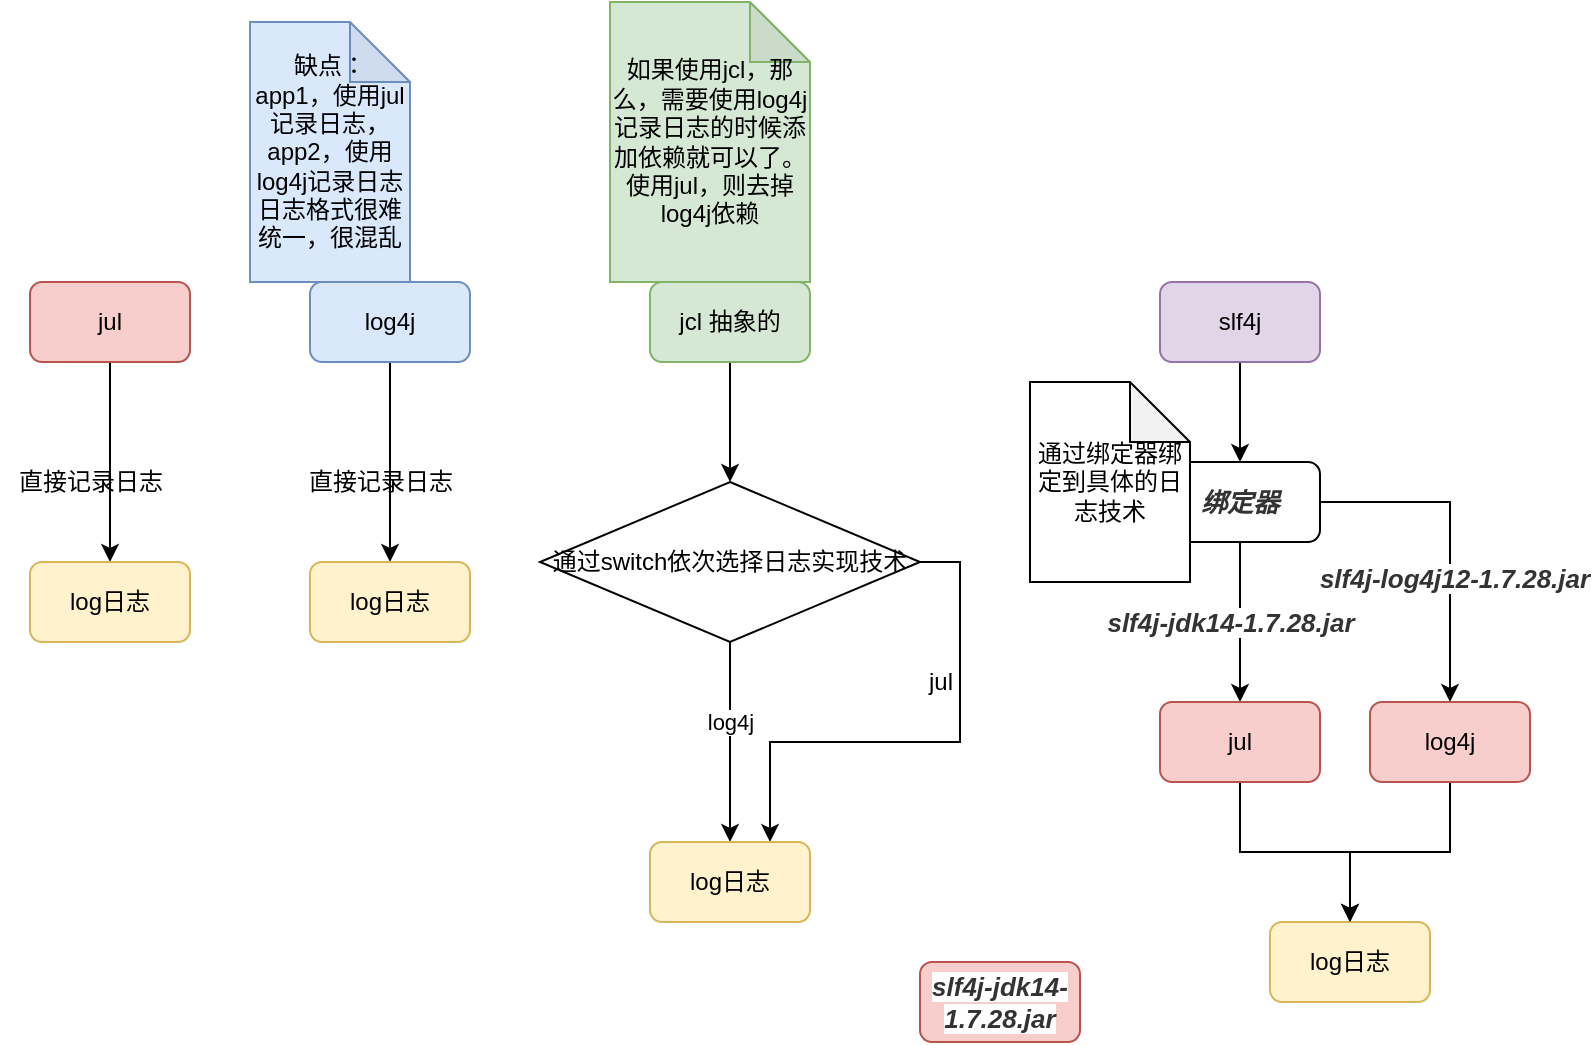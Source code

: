 <mxfile version="14.6.6" type="github">
  <diagram id="gSYyNqRnGWI2TPrJgrtZ" name="第 1 页">
    <mxGraphModel dx="1502" dy="1844" grid="1" gridSize="10" guides="1" tooltips="1" connect="1" arrows="1" fold="1" page="1" pageScale="1" pageWidth="827" pageHeight="1169" math="0" shadow="0">
      <root>
        <mxCell id="0" />
        <mxCell id="1" parent="0" />
        <mxCell id="STchm8m0HPpIuNh_q-wR-9" style="edgeStyle=orthogonalEdgeStyle;rounded=0;orthogonalLoop=1;jettySize=auto;html=1;" edge="1" parent="1" source="STchm8m0HPpIuNh_q-wR-2" target="STchm8m0HPpIuNh_q-wR-7">
          <mxGeometry relative="1" as="geometry" />
        </mxCell>
        <mxCell id="STchm8m0HPpIuNh_q-wR-2" value="jul" style="rounded=1;whiteSpace=wrap;html=1;fillColor=#f8cecc;strokeColor=#b85450;" vertex="1" parent="1">
          <mxGeometry x="90" y="80" width="80" height="40" as="geometry" />
        </mxCell>
        <mxCell id="STchm8m0HPpIuNh_q-wR-17" style="edgeStyle=orthogonalEdgeStyle;rounded=0;orthogonalLoop=1;jettySize=auto;html=1;" edge="1" parent="1" source="STchm8m0HPpIuNh_q-wR-3" target="STchm8m0HPpIuNh_q-wR-14">
          <mxGeometry relative="1" as="geometry" />
        </mxCell>
        <mxCell id="STchm8m0HPpIuNh_q-wR-32" value="" style="edgeStyle=orthogonalEdgeStyle;rounded=0;orthogonalLoop=1;jettySize=auto;html=1;fillColor=#d5e8d4;strokeColor=#82b366;" edge="1" parent="1" source="STchm8m0HPpIuNh_q-wR-3" target="STchm8m0HPpIuNh_q-wR-20">
          <mxGeometry relative="1" as="geometry" />
        </mxCell>
        <mxCell id="STchm8m0HPpIuNh_q-wR-3" value="jcl 抽象的" style="rounded=1;whiteSpace=wrap;html=1;fillColor=#d5e8d4;strokeColor=#82b366;" vertex="1" parent="1">
          <mxGeometry x="400" y="80" width="80" height="40" as="geometry" />
        </mxCell>
        <mxCell id="STchm8m0HPpIuNh_q-wR-11" style="edgeStyle=orthogonalEdgeStyle;rounded=0;orthogonalLoop=1;jettySize=auto;html=1;" edge="1" parent="1" source="STchm8m0HPpIuNh_q-wR-5" target="STchm8m0HPpIuNh_q-wR-8">
          <mxGeometry relative="1" as="geometry" />
        </mxCell>
        <mxCell id="STchm8m0HPpIuNh_q-wR-5" value="log4j" style="rounded=1;whiteSpace=wrap;html=1;fillColor=#dae8fc;strokeColor=#6c8ebf;" vertex="1" parent="1">
          <mxGeometry x="230" y="80" width="80" height="40" as="geometry" />
        </mxCell>
        <mxCell id="STchm8m0HPpIuNh_q-wR-7" value="log日志" style="rounded=1;whiteSpace=wrap;html=1;fillColor=#fff2cc;strokeColor=#d6b656;" vertex="1" parent="1">
          <mxGeometry x="90" y="220" width="80" height="40" as="geometry" />
        </mxCell>
        <mxCell id="STchm8m0HPpIuNh_q-wR-8" value="log日志" style="rounded=1;whiteSpace=wrap;html=1;fillColor=#fff2cc;strokeColor=#d6b656;" vertex="1" parent="1">
          <mxGeometry x="230" y="220" width="80" height="40" as="geometry" />
        </mxCell>
        <mxCell id="STchm8m0HPpIuNh_q-wR-10" value="直接记录日志" style="text;html=1;align=center;verticalAlign=middle;resizable=0;points=[];autosize=1;strokeColor=none;" vertex="1" parent="1">
          <mxGeometry x="75" y="170" width="90" height="20" as="geometry" />
        </mxCell>
        <mxCell id="STchm8m0HPpIuNh_q-wR-12" value="直接记录日志" style="text;html=1;align=center;verticalAlign=middle;resizable=0;points=[];autosize=1;strokeColor=none;" vertex="1" parent="1">
          <mxGeometry x="220" y="170" width="90" height="20" as="geometry" />
        </mxCell>
        <mxCell id="STchm8m0HPpIuNh_q-wR-28" style="edgeStyle=orthogonalEdgeStyle;rounded=0;orthogonalLoop=1;jettySize=auto;html=1;" edge="1" parent="1" source="STchm8m0HPpIuNh_q-wR-14" target="STchm8m0HPpIuNh_q-wR-27">
          <mxGeometry relative="1" as="geometry" />
        </mxCell>
        <mxCell id="STchm8m0HPpIuNh_q-wR-29" value="log4j" style="edgeLabel;html=1;align=center;verticalAlign=middle;resizable=0;points=[];" vertex="1" connectable="0" parent="STchm8m0HPpIuNh_q-wR-28">
          <mxGeometry x="-0.209" relative="1" as="geometry">
            <mxPoint as="offset" />
          </mxGeometry>
        </mxCell>
        <mxCell id="STchm8m0HPpIuNh_q-wR-42" style="edgeStyle=orthogonalEdgeStyle;rounded=0;orthogonalLoop=1;jettySize=auto;html=1;entryX=0.75;entryY=0;entryDx=0;entryDy=0;exitX=1;exitY=0.5;exitDx=0;exitDy=0;" edge="1" parent="1" source="STchm8m0HPpIuNh_q-wR-14" target="STchm8m0HPpIuNh_q-wR-27">
          <mxGeometry relative="1" as="geometry" />
        </mxCell>
        <mxCell id="STchm8m0HPpIuNh_q-wR-14" value="通过switch依次选择日志实现技术" style="rhombus;whiteSpace=wrap;html=1;" vertex="1" parent="1">
          <mxGeometry x="345" y="180" width="190" height="80" as="geometry" />
        </mxCell>
        <mxCell id="STchm8m0HPpIuNh_q-wR-18" value="缺点：&lt;br&gt;app1，使用jul记录日志，&lt;br&gt;app2，使用log4j记录日志&lt;br&gt;日志格式很难统一，很混乱" style="shape=note;whiteSpace=wrap;html=1;backgroundOutline=1;darkOpacity=0.05;fillColor=#dae8fc;strokeColor=#6c8ebf;" vertex="1" parent="1">
          <mxGeometry x="200" y="-50" width="80" height="130" as="geometry" />
        </mxCell>
        <mxCell id="STchm8m0HPpIuNh_q-wR-20" value="如果使用jcl，那么，需要使用log4j记录日志的时候添加依赖就可以了。使用jul，则去掉log4j依赖" style="shape=note;whiteSpace=wrap;html=1;backgroundOutline=1;darkOpacity=0.05;fillColor=#d5e8d4;strokeColor=#82b366;" vertex="1" parent="1">
          <mxGeometry x="380" y="-60" width="100" height="140" as="geometry" />
        </mxCell>
        <mxCell id="STchm8m0HPpIuNh_q-wR-24" style="edgeStyle=orthogonalEdgeStyle;rounded=0;orthogonalLoop=1;jettySize=auto;html=1;entryX=0.5;entryY=0;entryDx=0;entryDy=0;" edge="1" parent="1" source="STchm8m0HPpIuNh_q-wR-21" target="STchm8m0HPpIuNh_q-wR-22">
          <mxGeometry relative="1" as="geometry" />
        </mxCell>
        <mxCell id="STchm8m0HPpIuNh_q-wR-21" value="slf4j" style="rounded=1;whiteSpace=wrap;html=1;fillColor=#e1d5e7;strokeColor=#9673a6;" vertex="1" parent="1">
          <mxGeometry x="655" y="80" width="80" height="40" as="geometry" />
        </mxCell>
        <mxCell id="STchm8m0HPpIuNh_q-wR-25" style="edgeStyle=orthogonalEdgeStyle;rounded=0;orthogonalLoop=1;jettySize=auto;html=1;" edge="1" parent="1" source="STchm8m0HPpIuNh_q-wR-22" target="STchm8m0HPpIuNh_q-wR-23">
          <mxGeometry relative="1" as="geometry" />
        </mxCell>
        <mxCell id="STchm8m0HPpIuNh_q-wR-38" style="edgeStyle=orthogonalEdgeStyle;rounded=0;orthogonalLoop=1;jettySize=auto;html=1;" edge="1" parent="1" source="STchm8m0HPpIuNh_q-wR-22" target="STchm8m0HPpIuNh_q-wR-35">
          <mxGeometry relative="1" as="geometry" />
        </mxCell>
        <mxCell id="STchm8m0HPpIuNh_q-wR-39" value="&lt;em style=&quot;color: rgb(51 , 51 , 51) ; font-family: &amp;#34;verdana&amp;#34; , &amp;#34;arial&amp;#34; , , sans-serif ; font-size: small ; font-weight: 700&quot;&gt;slf4j-log4j12-1.7.28.jar&lt;/em&gt;" style="edgeLabel;html=1;align=center;verticalAlign=middle;resizable=0;points=[];" vertex="1" connectable="0" parent="STchm8m0HPpIuNh_q-wR-38">
          <mxGeometry x="0.251" y="2" relative="1" as="geometry">
            <mxPoint as="offset" />
          </mxGeometry>
        </mxCell>
        <mxCell id="STchm8m0HPpIuNh_q-wR-22" value="&lt;em style=&quot;color: rgb(51 , 51 , 51) ; font-family: &amp;#34;verdana&amp;#34; , &amp;#34;arial&amp;#34; , , sans-serif ; font-size: small ; font-weight: 700 ; background-color: rgb(255 , 255 , 255)&quot;&gt;绑定器&lt;/em&gt;" style="rounded=1;whiteSpace=wrap;html=1;" vertex="1" parent="1">
          <mxGeometry x="655" y="170" width="80" height="40" as="geometry" />
        </mxCell>
        <mxCell id="STchm8m0HPpIuNh_q-wR-31" style="edgeStyle=orthogonalEdgeStyle;rounded=0;orthogonalLoop=1;jettySize=auto;html=1;" edge="1" parent="1" source="STchm8m0HPpIuNh_q-wR-23" target="STchm8m0HPpIuNh_q-wR-30">
          <mxGeometry relative="1" as="geometry" />
        </mxCell>
        <mxCell id="STchm8m0HPpIuNh_q-wR-23" value="jul" style="rounded=1;whiteSpace=wrap;html=1;fillColor=#f8cecc;strokeColor=#b85450;" vertex="1" parent="1">
          <mxGeometry x="655" y="290" width="80" height="40" as="geometry" />
        </mxCell>
        <mxCell id="STchm8m0HPpIuNh_q-wR-26" value="通过绑定器绑定到具体的日志技术" style="shape=note;whiteSpace=wrap;html=1;backgroundOutline=1;darkOpacity=0.05;" vertex="1" parent="1">
          <mxGeometry x="590" y="130" width="80" height="100" as="geometry" />
        </mxCell>
        <mxCell id="STchm8m0HPpIuNh_q-wR-27" value="log日志" style="rounded=1;whiteSpace=wrap;html=1;fillColor=#fff2cc;strokeColor=#d6b656;" vertex="1" parent="1">
          <mxGeometry x="400" y="360" width="80" height="40" as="geometry" />
        </mxCell>
        <mxCell id="STchm8m0HPpIuNh_q-wR-30" value="log日志" style="rounded=1;whiteSpace=wrap;html=1;fillColor=#fff2cc;strokeColor=#d6b656;" vertex="1" parent="1">
          <mxGeometry x="710" y="400" width="80" height="40" as="geometry" />
        </mxCell>
        <mxCell id="STchm8m0HPpIuNh_q-wR-33" value="&lt;em style=&quot;color: rgb(51 , 51 , 51) ; font-size: small ; font-weight: 700 ; background-color: rgb(255 , 255 , 255)&quot;&gt;slf4j-jdk14-1.7.28.jar&lt;/em&gt;" style="rounded=1;whiteSpace=wrap;html=1;fillColor=#f8cecc;strokeColor=#b85450;" vertex="1" parent="1">
          <mxGeometry x="535" y="420" width="80" height="40" as="geometry" />
        </mxCell>
        <mxCell id="STchm8m0HPpIuNh_q-wR-36" style="edgeStyle=orthogonalEdgeStyle;rounded=0;orthogonalLoop=1;jettySize=auto;html=1;entryX=0.5;entryY=0;entryDx=0;entryDy=0;" edge="1" parent="1" source="STchm8m0HPpIuNh_q-wR-35" target="STchm8m0HPpIuNh_q-wR-30">
          <mxGeometry relative="1" as="geometry" />
        </mxCell>
        <mxCell id="STchm8m0HPpIuNh_q-wR-35" value="log4j" style="rounded=1;whiteSpace=wrap;html=1;fillColor=#f8cecc;strokeColor=#b85450;" vertex="1" parent="1">
          <mxGeometry x="760" y="290" width="80" height="40" as="geometry" />
        </mxCell>
        <mxCell id="STchm8m0HPpIuNh_q-wR-37" value="&lt;em style=&quot;color: rgb(51 , 51 , 51) ; font-size: small ; font-weight: 700 ; background-color: rgb(255 , 255 , 255)&quot;&gt;slf4j-jdk14-1.7.28.jar&lt;/em&gt;" style="text;html=1;align=center;verticalAlign=middle;resizable=0;points=[];autosize=1;strokeColor=none;" vertex="1" parent="1">
          <mxGeometry x="620" y="240" width="140" height="20" as="geometry" />
        </mxCell>
        <mxCell id="STchm8m0HPpIuNh_q-wR-44" value="jul" style="text;html=1;align=center;verticalAlign=middle;resizable=0;points=[];autosize=1;strokeColor=none;" vertex="1" parent="1">
          <mxGeometry x="530" y="270" width="30" height="20" as="geometry" />
        </mxCell>
      </root>
    </mxGraphModel>
  </diagram>
</mxfile>
